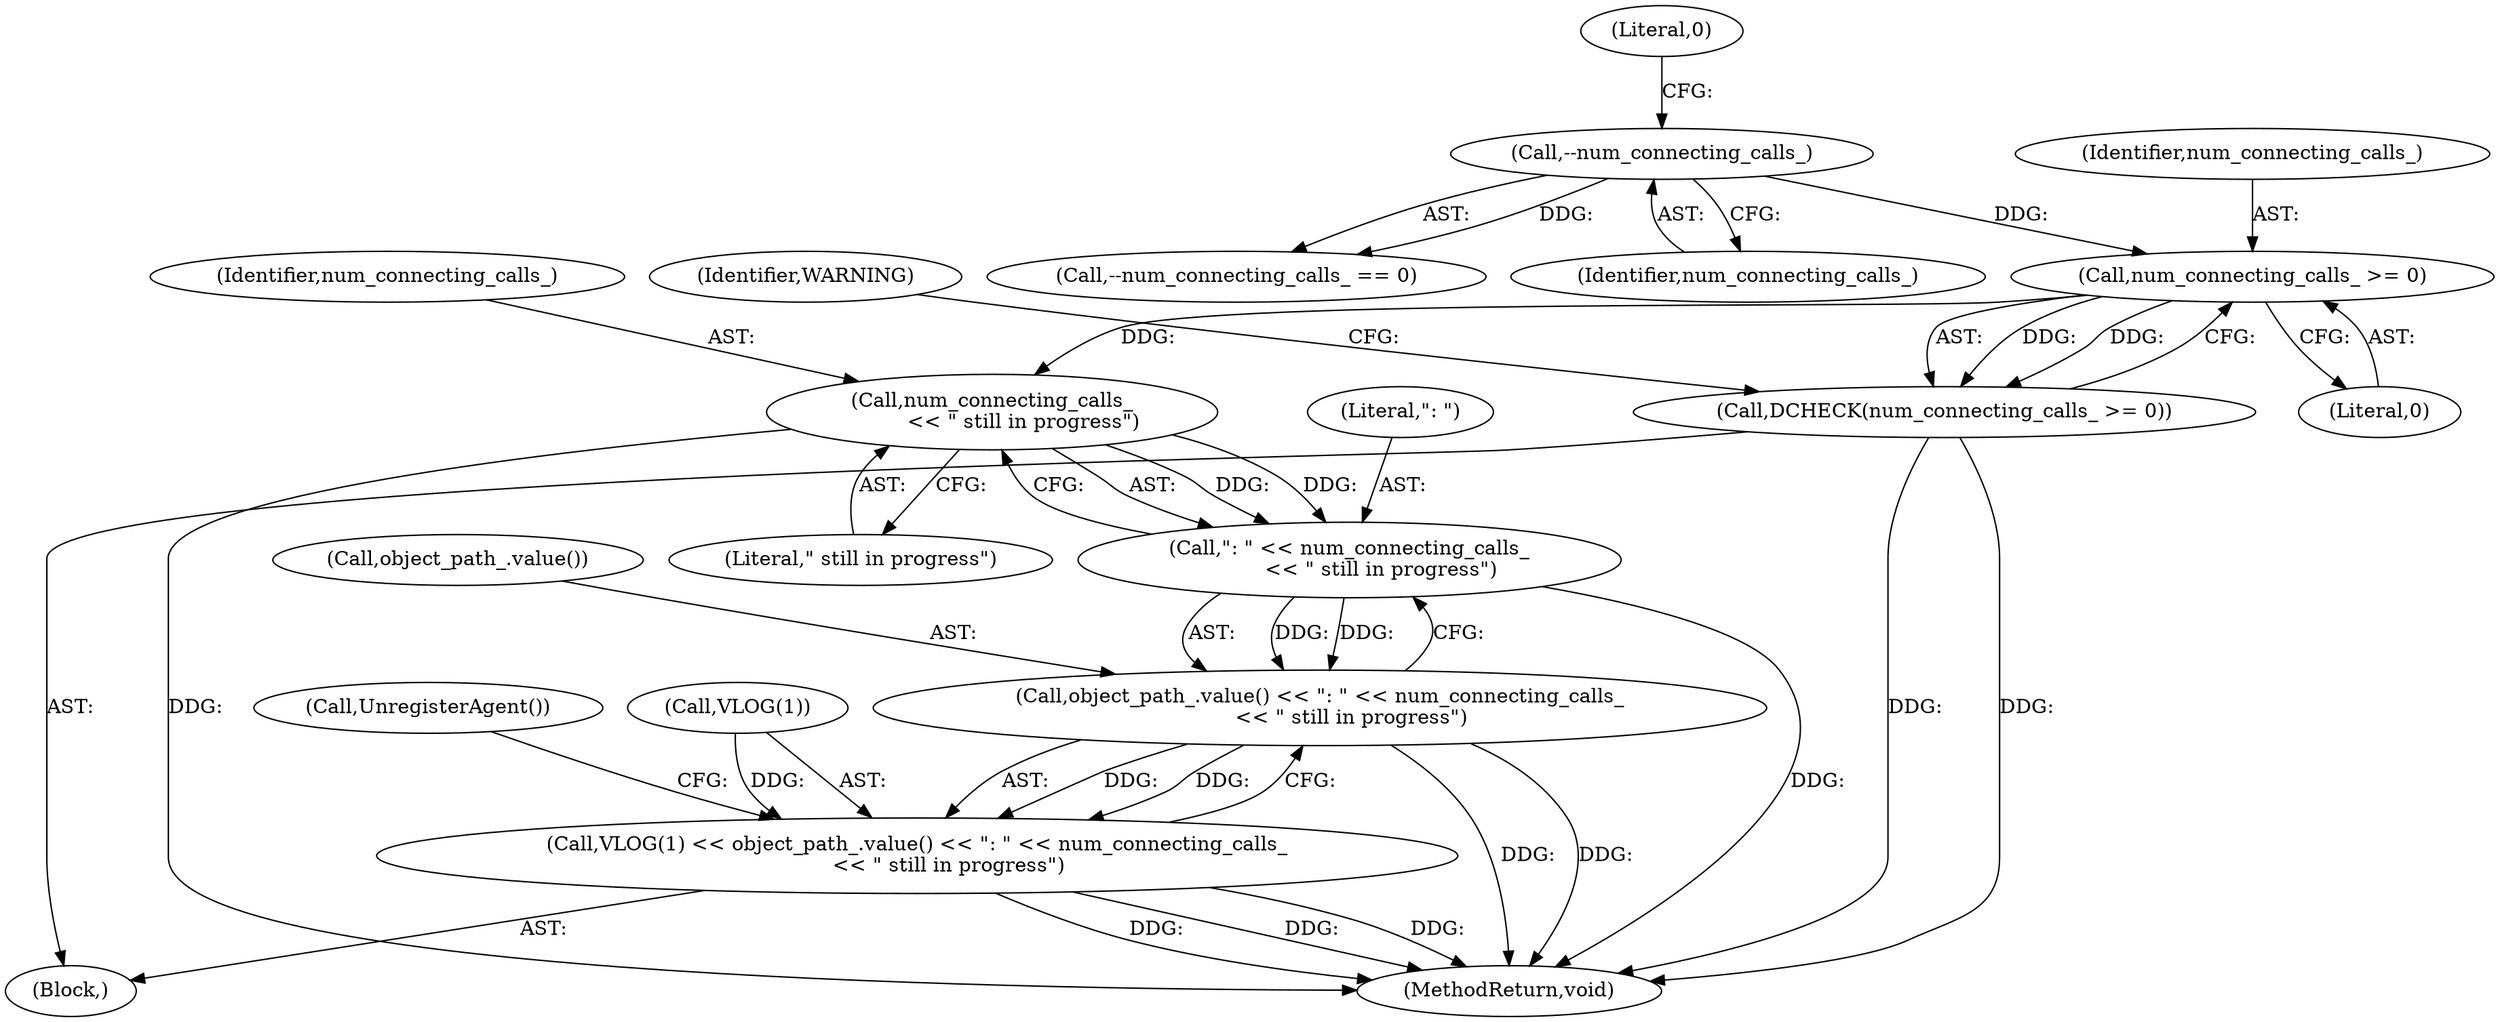 digraph "1_Chrome_d358f57009b85fb7440208afa5ba87636b491889_16@API" {
"1000113" [label="(Call,num_connecting_calls_ >= 0)"];
"1000107" [label="(Call,--num_connecting_calls_)"];
"1000112" [label="(Call,DCHECK(num_connecting_calls_ >= 0))"];
"1000135" [label="(Call,num_connecting_calls_\n          << \" still in progress\")"];
"1000133" [label="(Call,\": \" << num_connecting_calls_\n          << \" still in progress\")"];
"1000131" [label="(Call,object_path_.value() << \": \" << num_connecting_calls_\n          << \" still in progress\")"];
"1000128" [label="(Call,VLOG(1) << object_path_.value() << \": \" << num_connecting_calls_\n          << \" still in progress\")"];
"1000133" [label="(Call,\": \" << num_connecting_calls_\n          << \" still in progress\")"];
"1000114" [label="(Identifier,num_connecting_calls_)"];
"1000137" [label="(Literal,\" still in progress\")"];
"1000128" [label="(Call,VLOG(1) << object_path_.value() << \": \" << num_connecting_calls_\n          << \" still in progress\")"];
"1000134" [label="(Literal,\": \")"];
"1000118" [label="(Identifier,WARNING)"];
"1000115" [label="(Literal,0)"];
"1000129" [label="(Call,VLOG(1))"];
"1000138" [label="(Call,UnregisterAgent())"];
"1000108" [label="(Identifier,num_connecting_calls_)"];
"1000107" [label="(Call,--num_connecting_calls_)"];
"1000135" [label="(Call,num_connecting_calls_\n          << \" still in progress\")"];
"1000106" [label="(Call,--num_connecting_calls_ == 0)"];
"1000112" [label="(Call,DCHECK(num_connecting_calls_ >= 0))"];
"1000113" [label="(Call,num_connecting_calls_ >= 0)"];
"1000109" [label="(Literal,0)"];
"1000132" [label="(Call,object_path_.value())"];
"1000154" [label="(MethodReturn,void)"];
"1000131" [label="(Call,object_path_.value() << \": \" << num_connecting_calls_\n          << \" still in progress\")"];
"1000104" [label="(Block,)"];
"1000136" [label="(Identifier,num_connecting_calls_)"];
"1000113" -> "1000112"  [label="AST: "];
"1000113" -> "1000115"  [label="CFG: "];
"1000114" -> "1000113"  [label="AST: "];
"1000115" -> "1000113"  [label="AST: "];
"1000112" -> "1000113"  [label="CFG: "];
"1000113" -> "1000112"  [label="DDG: "];
"1000113" -> "1000112"  [label="DDG: "];
"1000107" -> "1000113"  [label="DDG: "];
"1000113" -> "1000135"  [label="DDG: "];
"1000107" -> "1000106"  [label="AST: "];
"1000107" -> "1000108"  [label="CFG: "];
"1000108" -> "1000107"  [label="AST: "];
"1000109" -> "1000107"  [label="CFG: "];
"1000107" -> "1000106"  [label="DDG: "];
"1000112" -> "1000104"  [label="AST: "];
"1000118" -> "1000112"  [label="CFG: "];
"1000112" -> "1000154"  [label="DDG: "];
"1000112" -> "1000154"  [label="DDG: "];
"1000135" -> "1000133"  [label="AST: "];
"1000135" -> "1000137"  [label="CFG: "];
"1000136" -> "1000135"  [label="AST: "];
"1000137" -> "1000135"  [label="AST: "];
"1000133" -> "1000135"  [label="CFG: "];
"1000135" -> "1000154"  [label="DDG: "];
"1000135" -> "1000133"  [label="DDG: "];
"1000135" -> "1000133"  [label="DDG: "];
"1000133" -> "1000131"  [label="AST: "];
"1000134" -> "1000133"  [label="AST: "];
"1000131" -> "1000133"  [label="CFG: "];
"1000133" -> "1000154"  [label="DDG: "];
"1000133" -> "1000131"  [label="DDG: "];
"1000133" -> "1000131"  [label="DDG: "];
"1000131" -> "1000128"  [label="AST: "];
"1000132" -> "1000131"  [label="AST: "];
"1000128" -> "1000131"  [label="CFG: "];
"1000131" -> "1000154"  [label="DDG: "];
"1000131" -> "1000154"  [label="DDG: "];
"1000131" -> "1000128"  [label="DDG: "];
"1000131" -> "1000128"  [label="DDG: "];
"1000128" -> "1000104"  [label="AST: "];
"1000129" -> "1000128"  [label="AST: "];
"1000138" -> "1000128"  [label="CFG: "];
"1000128" -> "1000154"  [label="DDG: "];
"1000128" -> "1000154"  [label="DDG: "];
"1000128" -> "1000154"  [label="DDG: "];
"1000129" -> "1000128"  [label="DDG: "];
}
